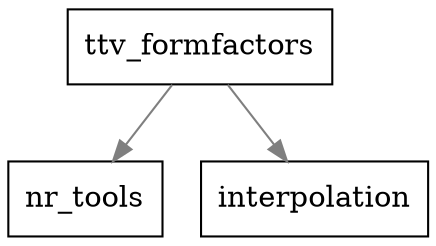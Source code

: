 
digraph G {
concentrate=true
splines=true
node[shape=record,style=filled,fillcolor=white]
edge[color=gray50]
ttv_formfactors -> nr_tools
ttv_formfactors -> interpolation
 }


